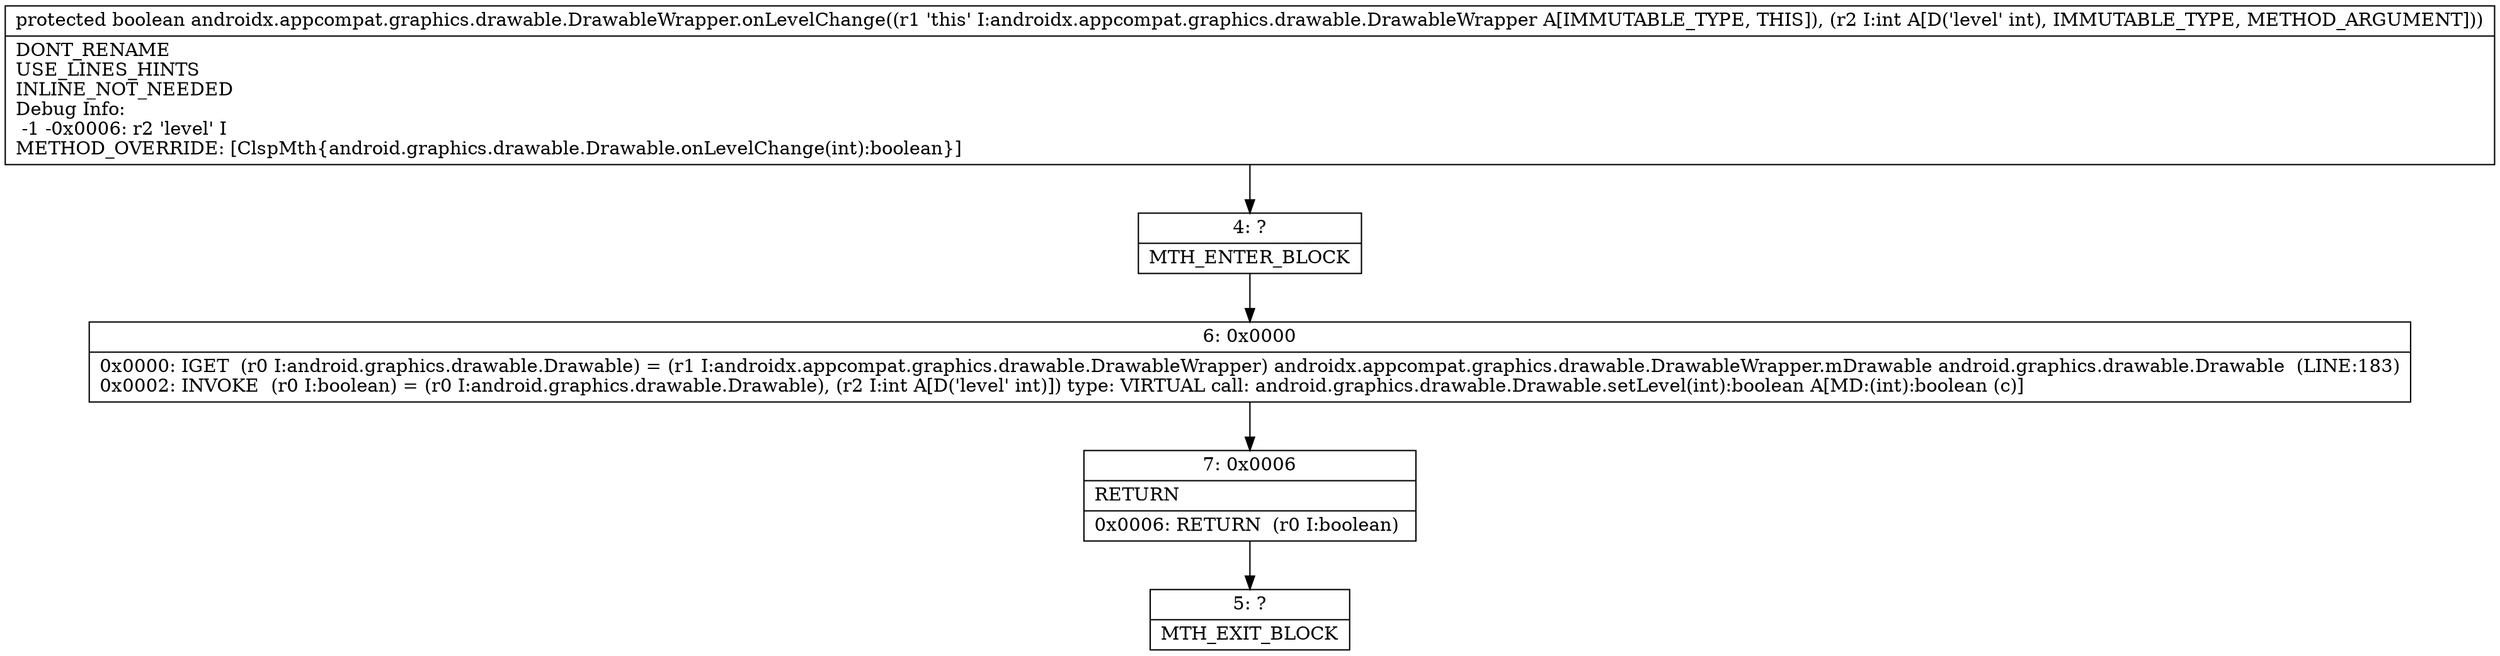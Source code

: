 digraph "CFG forandroidx.appcompat.graphics.drawable.DrawableWrapper.onLevelChange(I)Z" {
Node_4 [shape=record,label="{4\:\ ?|MTH_ENTER_BLOCK\l}"];
Node_6 [shape=record,label="{6\:\ 0x0000|0x0000: IGET  (r0 I:android.graphics.drawable.Drawable) = (r1 I:androidx.appcompat.graphics.drawable.DrawableWrapper) androidx.appcompat.graphics.drawable.DrawableWrapper.mDrawable android.graphics.drawable.Drawable  (LINE:183)\l0x0002: INVOKE  (r0 I:boolean) = (r0 I:android.graphics.drawable.Drawable), (r2 I:int A[D('level' int)]) type: VIRTUAL call: android.graphics.drawable.Drawable.setLevel(int):boolean A[MD:(int):boolean (c)]\l}"];
Node_7 [shape=record,label="{7\:\ 0x0006|RETURN\l|0x0006: RETURN  (r0 I:boolean) \l}"];
Node_5 [shape=record,label="{5\:\ ?|MTH_EXIT_BLOCK\l}"];
MethodNode[shape=record,label="{protected boolean androidx.appcompat.graphics.drawable.DrawableWrapper.onLevelChange((r1 'this' I:androidx.appcompat.graphics.drawable.DrawableWrapper A[IMMUTABLE_TYPE, THIS]), (r2 I:int A[D('level' int), IMMUTABLE_TYPE, METHOD_ARGUMENT]))  | DONT_RENAME\lUSE_LINES_HINTS\lINLINE_NOT_NEEDED\lDebug Info:\l  \-1 \-0x0006: r2 'level' I\lMETHOD_OVERRIDE: [ClspMth\{android.graphics.drawable.Drawable.onLevelChange(int):boolean\}]\l}"];
MethodNode -> Node_4;Node_4 -> Node_6;
Node_6 -> Node_7;
Node_7 -> Node_5;
}

